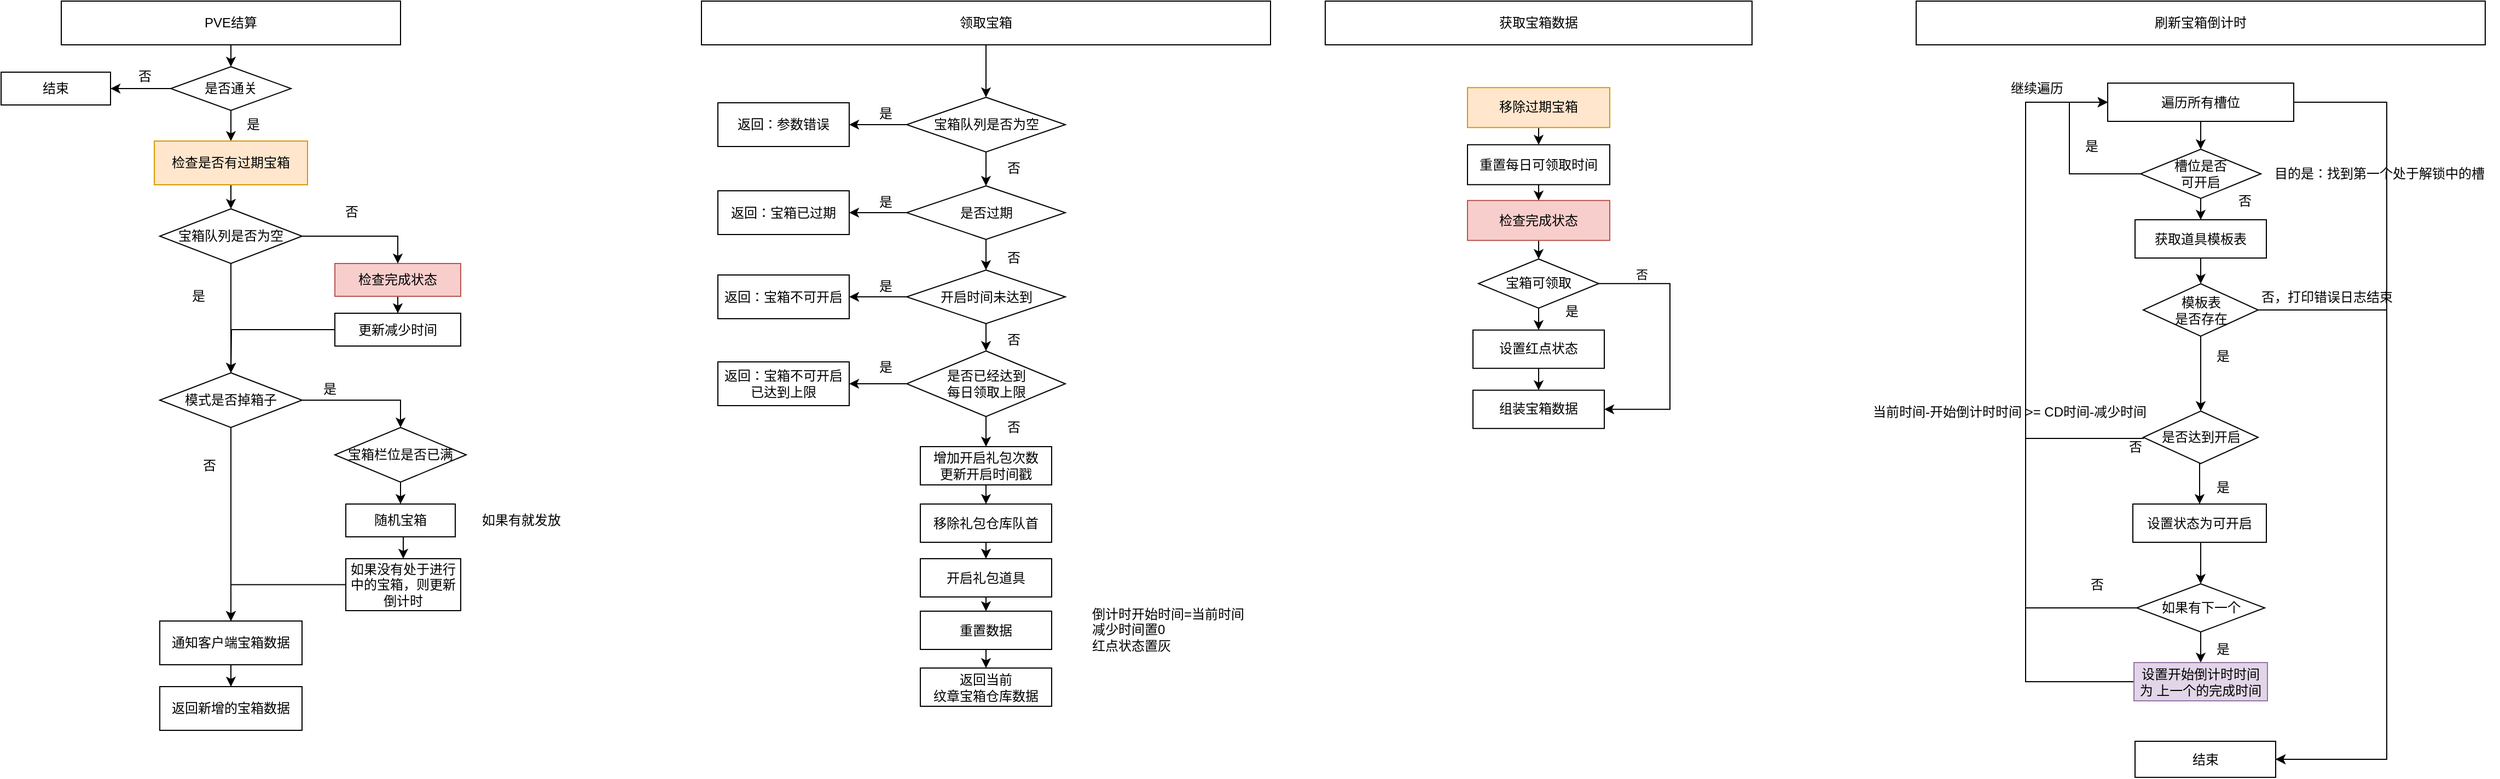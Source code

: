 <mxfile version="27.2.0">
  <diagram name="第 1 页" id="xXjs1SMjFnLauidqir4h">
    <mxGraphModel dx="1426" dy="475" grid="1" gridSize="10" guides="1" tooltips="1" connect="1" arrows="1" fold="1" page="1" pageScale="1" pageWidth="4681" pageHeight="3300" math="0" shadow="0">
      <root>
        <mxCell id="0" />
        <mxCell id="1" parent="0" />
        <mxCell id="3vJK2soGwi-nod_TVArV-18" style="edgeStyle=orthogonalEdgeStyle;rounded=0;orthogonalLoop=1;jettySize=auto;html=1;exitX=0.5;exitY=1;exitDx=0;exitDy=0;entryX=0.5;entryY=0;entryDx=0;entryDy=0;" parent="1" source="3vJK2soGwi-nod_TVArV-1" target="3vJK2soGwi-nod_TVArV-2" edge="1">
          <mxGeometry relative="1" as="geometry" />
        </mxCell>
        <mxCell id="3vJK2soGwi-nod_TVArV-1" value="PVE结算" style="rounded=0;whiteSpace=wrap;html=1;" parent="1" vertex="1">
          <mxGeometry x="255" y="120" width="310" height="40" as="geometry" />
        </mxCell>
        <mxCell id="3vJK2soGwi-nod_TVArV-17" style="edgeStyle=orthogonalEdgeStyle;rounded=0;orthogonalLoop=1;jettySize=auto;html=1;exitX=0;exitY=0.5;exitDx=0;exitDy=0;" parent="1" source="3vJK2soGwi-nod_TVArV-2" target="3vJK2soGwi-nod_TVArV-3" edge="1">
          <mxGeometry relative="1" as="geometry" />
        </mxCell>
        <mxCell id="3vJK2soGwi-nod_TVArV-22" style="edgeStyle=orthogonalEdgeStyle;rounded=0;orthogonalLoop=1;jettySize=auto;html=1;exitX=0.5;exitY=1;exitDx=0;exitDy=0;entryX=0.5;entryY=0;entryDx=0;entryDy=0;" parent="1" source="3vJK2soGwi-nod_TVArV-2" target="3vJK2soGwi-nod_TVArV-12" edge="1">
          <mxGeometry relative="1" as="geometry">
            <mxPoint x="410" y="240" as="targetPoint" />
          </mxGeometry>
        </mxCell>
        <mxCell id="3vJK2soGwi-nod_TVArV-2" value="是否通关" style="rhombus;whiteSpace=wrap;html=1;" parent="1" vertex="1">
          <mxGeometry x="355" y="180" width="110" height="40" as="geometry" />
        </mxCell>
        <mxCell id="3vJK2soGwi-nod_TVArV-3" value="结束" style="rounded=0;whiteSpace=wrap;html=1;" parent="1" vertex="1">
          <mxGeometry x="200" y="185" width="100" height="30" as="geometry" />
        </mxCell>
        <mxCell id="3vJK2soGwi-nod_TVArV-35" style="edgeStyle=orthogonalEdgeStyle;rounded=0;orthogonalLoop=1;jettySize=auto;html=1;exitX=1;exitY=0.5;exitDx=0;exitDy=0;entryX=0.5;entryY=0;entryDx=0;entryDy=0;" parent="1" source="3vJK2soGwi-nod_TVArV-8" target="3vJK2soGwi-nod_TVArV-10" edge="1">
          <mxGeometry relative="1" as="geometry" />
        </mxCell>
        <mxCell id="3vJK2soGwi-nod_TVArV-40" style="edgeStyle=orthogonalEdgeStyle;rounded=0;orthogonalLoop=1;jettySize=auto;html=1;exitX=0.5;exitY=1;exitDx=0;exitDy=0;entryX=0.5;entryY=0;entryDx=0;entryDy=0;" parent="1" source="3vJK2soGwi-nod_TVArV-8" target="3vJK2soGwi-nod_TVArV-16" edge="1">
          <mxGeometry relative="1" as="geometry" />
        </mxCell>
        <mxCell id="3vJK2soGwi-nod_TVArV-8" value="模式是否掉箱子" style="rhombus;whiteSpace=wrap;html=1;" parent="1" vertex="1">
          <mxGeometry x="345" y="460" width="130" height="50" as="geometry" />
        </mxCell>
        <mxCell id="3vJK2soGwi-nod_TVArV-38" style="edgeStyle=orthogonalEdgeStyle;rounded=0;orthogonalLoop=1;jettySize=auto;html=1;exitX=0.5;exitY=1;exitDx=0;exitDy=0;entryX=0.5;entryY=0;entryDx=0;entryDy=0;" parent="1" source="3vJK2soGwi-nod_TVArV-10" target="3vJK2soGwi-nod_TVArV-11" edge="1">
          <mxGeometry relative="1" as="geometry" />
        </mxCell>
        <mxCell id="3vJK2soGwi-nod_TVArV-10" value="宝箱栏位是否已满" style="rhombus;whiteSpace=wrap;html=1;" parent="1" vertex="1">
          <mxGeometry x="505" y="510" width="120" height="50" as="geometry" />
        </mxCell>
        <mxCell id="aFh-UL76Ssw3BHVAfv2M-2" style="edgeStyle=orthogonalEdgeStyle;rounded=0;orthogonalLoop=1;jettySize=auto;html=1;exitX=0.5;exitY=1;exitDx=0;exitDy=0;entryX=0.5;entryY=0;entryDx=0;entryDy=0;" edge="1" parent="1" source="3vJK2soGwi-nod_TVArV-11" target="aFh-UL76Ssw3BHVAfv2M-1">
          <mxGeometry relative="1" as="geometry" />
        </mxCell>
        <mxCell id="3vJK2soGwi-nod_TVArV-11" value="随机宝箱" style="rounded=0;whiteSpace=wrap;html=1;" parent="1" vertex="1">
          <mxGeometry x="515" y="580" width="100" height="30" as="geometry" />
        </mxCell>
        <mxCell id="3vJK2soGwi-nod_TVArV-28" style="edgeStyle=orthogonalEdgeStyle;rounded=0;orthogonalLoop=1;jettySize=auto;html=1;exitX=0.5;exitY=1;exitDx=0;exitDy=0;entryX=0.5;entryY=0;entryDx=0;entryDy=0;" parent="1" source="3vJK2soGwi-nod_TVArV-12" edge="1">
          <mxGeometry relative="1" as="geometry">
            <mxPoint x="410" y="310" as="targetPoint" />
          </mxGeometry>
        </mxCell>
        <mxCell id="3vJK2soGwi-nod_TVArV-12" value="检查是否有过期宝箱" style="rounded=0;whiteSpace=wrap;html=1;fillColor=#ffe6cc;strokeColor=#d79b00;" parent="1" vertex="1">
          <mxGeometry x="340" y="248" width="140" height="40" as="geometry" />
        </mxCell>
        <mxCell id="3vJK2soGwi-nod_TVArV-43" style="edgeStyle=orthogonalEdgeStyle;rounded=0;orthogonalLoop=1;jettySize=auto;html=1;exitX=0.5;exitY=1;exitDx=0;exitDy=0;" parent="1" source="3vJK2soGwi-nod_TVArV-16" target="3vJK2soGwi-nod_TVArV-21" edge="1">
          <mxGeometry relative="1" as="geometry" />
        </mxCell>
        <mxCell id="3vJK2soGwi-nod_TVArV-16" value="通知客户端宝箱数据" style="rounded=0;whiteSpace=wrap;html=1;" parent="1" vertex="1">
          <mxGeometry x="345" y="687" width="130" height="40" as="geometry" />
        </mxCell>
        <mxCell id="3vJK2soGwi-nod_TVArV-19" value="否" style="text;html=1;align=center;verticalAlign=middle;resizable=0;points=[];autosize=1;strokeColor=none;fillColor=none;" parent="1" vertex="1">
          <mxGeometry x="311" y="174" width="40" height="30" as="geometry" />
        </mxCell>
        <mxCell id="3vJK2soGwi-nod_TVArV-21" value="返回新增的宝箱数据" style="rounded=0;whiteSpace=wrap;html=1;" parent="1" vertex="1">
          <mxGeometry x="345" y="747" width="130" height="40" as="geometry" />
        </mxCell>
        <mxCell id="3vJK2soGwi-nod_TVArV-23" value="如果有就发放" style="text;html=1;align=center;verticalAlign=middle;resizable=0;points=[];autosize=1;strokeColor=none;fillColor=none;" parent="1" vertex="1">
          <mxGeometry x="625" y="580" width="100" height="30" as="geometry" />
        </mxCell>
        <mxCell id="3vJK2soGwi-nod_TVArV-24" value="是" style="text;html=1;align=center;verticalAlign=middle;resizable=0;points=[];autosize=1;strokeColor=none;fillColor=none;" parent="1" vertex="1">
          <mxGeometry x="410" y="218" width="40" height="30" as="geometry" />
        </mxCell>
        <mxCell id="aFh-UL76Ssw3BHVAfv2M-51" style="edgeStyle=orthogonalEdgeStyle;rounded=0;orthogonalLoop=1;jettySize=auto;html=1;exitX=0.5;exitY=1;exitDx=0;exitDy=0;entryX=0.5;entryY=0;entryDx=0;entryDy=0;" edge="1" parent="1" source="3vJK2soGwi-nod_TVArV-29" target="aFh-UL76Ssw3BHVAfv2M-50">
          <mxGeometry relative="1" as="geometry" />
        </mxCell>
        <mxCell id="3vJK2soGwi-nod_TVArV-29" value="检查完成状态" style="rounded=0;whiteSpace=wrap;html=1;fillColor=#f8cecc;strokeColor=#b85450;" parent="1" vertex="1">
          <mxGeometry x="505" y="360" width="115" height="30" as="geometry" />
        </mxCell>
        <mxCell id="3vJK2soGwi-nod_TVArV-32" style="edgeStyle=orthogonalEdgeStyle;rounded=0;orthogonalLoop=1;jettySize=auto;html=1;exitX=1;exitY=0.5;exitDx=0;exitDy=0;entryX=0.5;entryY=0;entryDx=0;entryDy=0;" parent="1" source="3vJK2soGwi-nod_TVArV-30" target="3vJK2soGwi-nod_TVArV-29" edge="1">
          <mxGeometry relative="1" as="geometry" />
        </mxCell>
        <mxCell id="3vJK2soGwi-nod_TVArV-33" style="edgeStyle=orthogonalEdgeStyle;rounded=0;orthogonalLoop=1;jettySize=auto;html=1;exitX=0.5;exitY=1;exitDx=0;exitDy=0;entryX=0.5;entryY=0;entryDx=0;entryDy=0;" parent="1" source="3vJK2soGwi-nod_TVArV-30" target="3vJK2soGwi-nod_TVArV-8" edge="1">
          <mxGeometry relative="1" as="geometry" />
        </mxCell>
        <mxCell id="3vJK2soGwi-nod_TVArV-30" value="宝箱队列是否为空" style="rhombus;whiteSpace=wrap;html=1;" parent="1" vertex="1">
          <mxGeometry x="345" y="310" width="130" height="50" as="geometry" />
        </mxCell>
        <mxCell id="3vJK2soGwi-nod_TVArV-36" value="否" style="text;html=1;align=center;verticalAlign=middle;resizable=0;points=[];autosize=1;strokeColor=none;fillColor=none;" parent="1" vertex="1">
          <mxGeometry x="500" y="298" width="40" height="30" as="geometry" />
        </mxCell>
        <mxCell id="3vJK2soGwi-nod_TVArV-37" value="是" style="text;html=1;align=center;verticalAlign=middle;resizable=0;points=[];autosize=1;strokeColor=none;fillColor=none;" parent="1" vertex="1">
          <mxGeometry x="360" y="375" width="40" height="30" as="geometry" />
        </mxCell>
        <mxCell id="3vJK2soGwi-nod_TVArV-41" value="是" style="text;html=1;align=center;verticalAlign=middle;resizable=0;points=[];autosize=1;strokeColor=none;fillColor=none;" parent="1" vertex="1">
          <mxGeometry x="480" y="460" width="40" height="30" as="geometry" />
        </mxCell>
        <mxCell id="3vJK2soGwi-nod_TVArV-42" value="否" style="text;html=1;align=center;verticalAlign=middle;resizable=0;points=[];autosize=1;strokeColor=none;fillColor=none;" parent="1" vertex="1">
          <mxGeometry x="370" y="530" width="40" height="30" as="geometry" />
        </mxCell>
        <mxCell id="3vJK2soGwi-nod_TVArV-44" style="edgeStyle=orthogonalEdgeStyle;rounded=0;orthogonalLoop=1;jettySize=auto;html=1;exitX=0.5;exitY=1;exitDx=0;exitDy=0;" parent="1" source="3vJK2soGwi-nod_TVArV-21" target="3vJK2soGwi-nod_TVArV-21" edge="1">
          <mxGeometry relative="1" as="geometry" />
        </mxCell>
        <mxCell id="3vJK2soGwi-nod_TVArV-62" style="edgeStyle=orthogonalEdgeStyle;rounded=0;orthogonalLoop=1;jettySize=auto;html=1;exitX=0.5;exitY=1;exitDx=0;exitDy=0;entryX=0.5;entryY=0;entryDx=0;entryDy=0;" parent="1" source="3vJK2soGwi-nod_TVArV-45" target="3vJK2soGwi-nod_TVArV-47" edge="1">
          <mxGeometry relative="1" as="geometry" />
        </mxCell>
        <mxCell id="3vJK2soGwi-nod_TVArV-45" value="领取宝箱" style="rounded=0;whiteSpace=wrap;html=1;" parent="1" vertex="1">
          <mxGeometry x="840" y="120" width="520" height="40" as="geometry" />
        </mxCell>
        <mxCell id="3vJK2soGwi-nod_TVArV-63" style="edgeStyle=orthogonalEdgeStyle;rounded=0;orthogonalLoop=1;jettySize=auto;html=1;exitX=0;exitY=0.5;exitDx=0;exitDy=0;" parent="1" source="3vJK2soGwi-nod_TVArV-47" target="3vJK2soGwi-nod_TVArV-49" edge="1">
          <mxGeometry relative="1" as="geometry" />
        </mxCell>
        <mxCell id="3vJK2soGwi-nod_TVArV-67" style="edgeStyle=orthogonalEdgeStyle;rounded=0;orthogonalLoop=1;jettySize=auto;html=1;exitX=0.5;exitY=1;exitDx=0;exitDy=0;entryX=0.5;entryY=0;entryDx=0;entryDy=0;" parent="1" source="3vJK2soGwi-nod_TVArV-47" target="3vJK2soGwi-nod_TVArV-50" edge="1">
          <mxGeometry relative="1" as="geometry" />
        </mxCell>
        <mxCell id="3vJK2soGwi-nod_TVArV-47" value="宝箱队列是否为空" style="rhombus;whiteSpace=wrap;html=1;" parent="1" vertex="1">
          <mxGeometry x="1027.5" y="208" width="145" height="50" as="geometry" />
        </mxCell>
        <mxCell id="3vJK2soGwi-nod_TVArV-49" value="返回：参数错误" style="rounded=0;whiteSpace=wrap;html=1;" parent="1" vertex="1">
          <mxGeometry x="855" y="213" width="120" height="40" as="geometry" />
        </mxCell>
        <mxCell id="3vJK2soGwi-nod_TVArV-64" style="edgeStyle=orthogonalEdgeStyle;rounded=0;orthogonalLoop=1;jettySize=auto;html=1;exitX=0;exitY=0.5;exitDx=0;exitDy=0;entryX=1;entryY=0.5;entryDx=0;entryDy=0;" parent="1" source="3vJK2soGwi-nod_TVArV-50" target="3vJK2soGwi-nod_TVArV-51" edge="1">
          <mxGeometry relative="1" as="geometry" />
        </mxCell>
        <mxCell id="3vJK2soGwi-nod_TVArV-68" style="edgeStyle=orthogonalEdgeStyle;rounded=0;orthogonalLoop=1;jettySize=auto;html=1;exitX=0.5;exitY=1;exitDx=0;exitDy=0;entryX=0.5;entryY=0;entryDx=0;entryDy=0;" parent="1" source="3vJK2soGwi-nod_TVArV-50" target="3vJK2soGwi-nod_TVArV-52" edge="1">
          <mxGeometry relative="1" as="geometry" />
        </mxCell>
        <mxCell id="3vJK2soGwi-nod_TVArV-50" value="是否过期" style="rhombus;whiteSpace=wrap;html=1;" parent="1" vertex="1">
          <mxGeometry x="1027.5" y="289" width="145" height="49" as="geometry" />
        </mxCell>
        <mxCell id="3vJK2soGwi-nod_TVArV-51" value="返回：宝箱已过期" style="rounded=0;whiteSpace=wrap;html=1;" parent="1" vertex="1">
          <mxGeometry x="855" y="293.5" width="120" height="40" as="geometry" />
        </mxCell>
        <mxCell id="3vJK2soGwi-nod_TVArV-65" style="edgeStyle=orthogonalEdgeStyle;rounded=0;orthogonalLoop=1;jettySize=auto;html=1;exitX=0;exitY=0.5;exitDx=0;exitDy=0;entryX=1;entryY=0.5;entryDx=0;entryDy=0;" parent="1" source="3vJK2soGwi-nod_TVArV-52" target="3vJK2soGwi-nod_TVArV-53" edge="1">
          <mxGeometry relative="1" as="geometry" />
        </mxCell>
        <mxCell id="3vJK2soGwi-nod_TVArV-69" style="edgeStyle=orthogonalEdgeStyle;rounded=0;orthogonalLoop=1;jettySize=auto;html=1;exitX=0.5;exitY=1;exitDx=0;exitDy=0;" parent="1" source="3vJK2soGwi-nod_TVArV-52" target="3vJK2soGwi-nod_TVArV-54" edge="1">
          <mxGeometry relative="1" as="geometry" />
        </mxCell>
        <mxCell id="3vJK2soGwi-nod_TVArV-52" value="开启时间未达到" style="rhombus;whiteSpace=wrap;html=1;" parent="1" vertex="1">
          <mxGeometry x="1027.5" y="366" width="145" height="49" as="geometry" />
        </mxCell>
        <mxCell id="3vJK2soGwi-nod_TVArV-53" value="返回：宝箱不可开启" style="rounded=0;whiteSpace=wrap;html=1;" parent="1" vertex="1">
          <mxGeometry x="855" y="370.5" width="120" height="40" as="geometry" />
        </mxCell>
        <mxCell id="3vJK2soGwi-nod_TVArV-66" style="edgeStyle=orthogonalEdgeStyle;rounded=0;orthogonalLoop=1;jettySize=auto;html=1;exitX=0;exitY=0.5;exitDx=0;exitDy=0;entryX=1;entryY=0.5;entryDx=0;entryDy=0;" parent="1" source="3vJK2soGwi-nod_TVArV-54" target="3vJK2soGwi-nod_TVArV-55" edge="1">
          <mxGeometry relative="1" as="geometry" />
        </mxCell>
        <mxCell id="3vJK2soGwi-nod_TVArV-70" value="" style="edgeStyle=orthogonalEdgeStyle;rounded=0;orthogonalLoop=1;jettySize=auto;html=1;" parent="1" source="3vJK2soGwi-nod_TVArV-54" target="3vJK2soGwi-nod_TVArV-60" edge="1">
          <mxGeometry relative="1" as="geometry" />
        </mxCell>
        <mxCell id="3vJK2soGwi-nod_TVArV-54" value="是否已经达到&lt;div&gt;每日领取上限&lt;/div&gt;" style="rhombus;whiteSpace=wrap;html=1;" parent="1" vertex="1">
          <mxGeometry x="1027.5" y="440" width="145" height="60" as="geometry" />
        </mxCell>
        <mxCell id="3vJK2soGwi-nod_TVArV-55" value="返回：宝箱不可开启&lt;div&gt;已达到上限&lt;/div&gt;" style="rounded=0;whiteSpace=wrap;html=1;" parent="1" vertex="1">
          <mxGeometry x="855" y="450" width="120" height="40" as="geometry" />
        </mxCell>
        <mxCell id="3vJK2soGwi-nod_TVArV-73" style="edgeStyle=orthogonalEdgeStyle;rounded=0;orthogonalLoop=1;jettySize=auto;html=1;exitX=0.5;exitY=1;exitDx=0;exitDy=0;entryX=0.5;entryY=0;entryDx=0;entryDy=0;" parent="1" source="3vJK2soGwi-nod_TVArV-56" target="3vJK2soGwi-nod_TVArV-58" edge="1">
          <mxGeometry relative="1" as="geometry" />
        </mxCell>
        <mxCell id="3vJK2soGwi-nod_TVArV-56" value="开启礼包道具" style="rounded=0;whiteSpace=wrap;html=1;" parent="1" vertex="1">
          <mxGeometry x="1040" y="630" width="120" height="35" as="geometry" />
        </mxCell>
        <mxCell id="3vJK2soGwi-nod_TVArV-72" style="edgeStyle=orthogonalEdgeStyle;rounded=0;orthogonalLoop=1;jettySize=auto;html=1;exitX=0.5;exitY=1;exitDx=0;exitDy=0;entryX=0.5;entryY=0;entryDx=0;entryDy=0;" parent="1" source="3vJK2soGwi-nod_TVArV-57" target="3vJK2soGwi-nod_TVArV-56" edge="1">
          <mxGeometry relative="1" as="geometry" />
        </mxCell>
        <mxCell id="3vJK2soGwi-nod_TVArV-57" value="移除礼包仓库队首" style="rounded=0;whiteSpace=wrap;html=1;" parent="1" vertex="1">
          <mxGeometry x="1040" y="580" width="120" height="35" as="geometry" />
        </mxCell>
        <mxCell id="3vJK2soGwi-nod_TVArV-74" style="edgeStyle=orthogonalEdgeStyle;rounded=0;orthogonalLoop=1;jettySize=auto;html=1;exitX=0.5;exitY=1;exitDx=0;exitDy=0;entryX=0.5;entryY=0;entryDx=0;entryDy=0;" parent="1" source="3vJK2soGwi-nod_TVArV-58" target="3vJK2soGwi-nod_TVArV-61" edge="1">
          <mxGeometry relative="1" as="geometry" />
        </mxCell>
        <mxCell id="3vJK2soGwi-nod_TVArV-58" value="重置数据" style="rounded=0;whiteSpace=wrap;html=1;" parent="1" vertex="1">
          <mxGeometry x="1040" y="678" width="120" height="35" as="geometry" />
        </mxCell>
        <mxCell id="3vJK2soGwi-nod_TVArV-59" value="倒计时开始时间=当前时间&lt;div&gt;减少时间置0&lt;/div&gt;&lt;div&gt;红点状态置灰&lt;/div&gt;" style="text;html=1;align=left;verticalAlign=middle;resizable=0;points=[];autosize=1;strokeColor=none;fillColor=none;" parent="1" vertex="1">
          <mxGeometry x="1195" y="665" width="160" height="60" as="geometry" />
        </mxCell>
        <mxCell id="3vJK2soGwi-nod_TVArV-71" style="edgeStyle=orthogonalEdgeStyle;rounded=0;orthogonalLoop=1;jettySize=auto;html=1;exitX=0.5;exitY=1;exitDx=0;exitDy=0;entryX=0.5;entryY=0;entryDx=0;entryDy=0;" parent="1" source="3vJK2soGwi-nod_TVArV-60" target="3vJK2soGwi-nod_TVArV-57" edge="1">
          <mxGeometry relative="1" as="geometry" />
        </mxCell>
        <mxCell id="3vJK2soGwi-nod_TVArV-60" value="增加开启礼包次数&lt;div&gt;更新开启时间戳&lt;/div&gt;" style="rounded=0;whiteSpace=wrap;html=1;" parent="1" vertex="1">
          <mxGeometry x="1040" y="527.5" width="120" height="35" as="geometry" />
        </mxCell>
        <mxCell id="3vJK2soGwi-nod_TVArV-61" value="返回当前&lt;div&gt;纹章宝箱&lt;span style=&quot;background-color: transparent; color: light-dark(rgb(0, 0, 0), rgb(255, 255, 255));&quot;&gt;仓库数据&lt;/span&gt;&lt;/div&gt;" style="rounded=0;whiteSpace=wrap;html=1;" parent="1" vertex="1">
          <mxGeometry x="1040" y="730" width="120" height="35" as="geometry" />
        </mxCell>
        <mxCell id="3vJK2soGwi-nod_TVArV-75" value="是" style="text;html=1;align=center;verticalAlign=middle;resizable=0;points=[];autosize=1;strokeColor=none;fillColor=none;" parent="1" vertex="1">
          <mxGeometry x="987.5" y="208" width="40" height="30" as="geometry" />
        </mxCell>
        <mxCell id="3vJK2soGwi-nod_TVArV-76" value="是" style="text;html=1;align=center;verticalAlign=middle;resizable=0;points=[];autosize=1;strokeColor=none;fillColor=none;" parent="1" vertex="1">
          <mxGeometry x="987.5" y="289" width="40" height="30" as="geometry" />
        </mxCell>
        <mxCell id="3vJK2soGwi-nod_TVArV-77" value="是" style="text;html=1;align=center;verticalAlign=middle;resizable=0;points=[];autosize=1;strokeColor=none;fillColor=none;" parent="1" vertex="1">
          <mxGeometry x="987.5" y="366" width="40" height="30" as="geometry" />
        </mxCell>
        <mxCell id="3vJK2soGwi-nod_TVArV-78" value="是" style="text;html=1;align=center;verticalAlign=middle;resizable=0;points=[];autosize=1;strokeColor=none;fillColor=none;" parent="1" vertex="1">
          <mxGeometry x="987.5" y="440" width="40" height="30" as="geometry" />
        </mxCell>
        <mxCell id="3vJK2soGwi-nod_TVArV-79" value="否" style="text;html=1;align=center;verticalAlign=middle;resizable=0;points=[];autosize=1;strokeColor=none;fillColor=none;" parent="1" vertex="1">
          <mxGeometry x="1105" y="258" width="40" height="30" as="geometry" />
        </mxCell>
        <mxCell id="3vJK2soGwi-nod_TVArV-80" value="否" style="text;html=1;align=center;verticalAlign=middle;resizable=0;points=[];autosize=1;strokeColor=none;fillColor=none;" parent="1" vertex="1">
          <mxGeometry x="1105" y="340" width="40" height="30" as="geometry" />
        </mxCell>
        <mxCell id="3vJK2soGwi-nod_TVArV-81" value="否" style="text;html=1;align=center;verticalAlign=middle;resizable=0;points=[];autosize=1;strokeColor=none;fillColor=none;" parent="1" vertex="1">
          <mxGeometry x="1105" y="415" width="40" height="30" as="geometry" />
        </mxCell>
        <mxCell id="3vJK2soGwi-nod_TVArV-82" value="否" style="text;html=1;align=center;verticalAlign=middle;resizable=0;points=[];autosize=1;strokeColor=none;fillColor=none;" parent="1" vertex="1">
          <mxGeometry x="1105" y="495" width="40" height="30" as="geometry" />
        </mxCell>
        <mxCell id="3vJK2soGwi-nod_TVArV-83" value="获取宝箱数据" style="rounded=0;whiteSpace=wrap;html=1;" parent="1" vertex="1">
          <mxGeometry x="1410" y="120" width="390" height="40" as="geometry" />
        </mxCell>
        <mxCell id="3vJK2soGwi-nod_TVArV-111" style="edgeStyle=orthogonalEdgeStyle;rounded=0;orthogonalLoop=1;jettySize=auto;html=1;exitX=0.5;exitY=1;exitDx=0;exitDy=0;entryX=0.5;entryY=0;entryDx=0;entryDy=0;" parent="1" source="3vJK2soGwi-nod_TVArV-87" target="3vJK2soGwi-nod_TVArV-110" edge="1">
          <mxGeometry relative="1" as="geometry" />
        </mxCell>
        <mxCell id="3vJK2soGwi-nod_TVArV-87" value="移除过期宝箱" style="rounded=0;whiteSpace=wrap;html=1;fillColor=#ffe6cc;strokeColor=#d79b00;" parent="1" vertex="1">
          <mxGeometry x="1540" y="199.13" width="130" height="36.5" as="geometry" />
        </mxCell>
        <mxCell id="3vJK2soGwi-nod_TVArV-93" style="edgeStyle=orthogonalEdgeStyle;rounded=0;orthogonalLoop=1;jettySize=auto;html=1;exitX=0.5;exitY=1;exitDx=0;exitDy=0;entryX=0.5;entryY=0;entryDx=0;entryDy=0;" parent="1" source="3vJK2soGwi-nod_TVArV-88" target="3vJK2soGwi-nod_TVArV-89" edge="1">
          <mxGeometry relative="1" as="geometry" />
        </mxCell>
        <mxCell id="3vJK2soGwi-nod_TVArV-88" value="检查完成状态" style="rounded=0;whiteSpace=wrap;html=1;fillColor=#f8cecc;strokeColor=#b85450;" parent="1" vertex="1">
          <mxGeometry x="1540" y="302.38" width="130" height="36.5" as="geometry" />
        </mxCell>
        <mxCell id="3vJK2soGwi-nod_TVArV-95" style="edgeStyle=orthogonalEdgeStyle;rounded=0;orthogonalLoop=1;jettySize=auto;html=1;exitX=0.5;exitY=1;exitDx=0;exitDy=0;entryX=0.5;entryY=0;entryDx=0;entryDy=0;" parent="1" target="3vJK2soGwi-nod_TVArV-90" edge="1">
          <mxGeometry relative="1" as="geometry">
            <mxPoint x="1605" y="385.88" as="sourcePoint" />
          </mxGeometry>
        </mxCell>
        <mxCell id="3vJK2soGwi-nod_TVArV-97" style="edgeStyle=orthogonalEdgeStyle;rounded=0;orthogonalLoop=1;jettySize=auto;html=1;exitX=1;exitY=0.5;exitDx=0;exitDy=0;entryX=1;entryY=0.5;entryDx=0;entryDy=0;" parent="1" source="3vJK2soGwi-nod_TVArV-89" target="3vJK2soGwi-nod_TVArV-91" edge="1">
          <mxGeometry relative="1" as="geometry">
            <Array as="points">
              <mxPoint x="1725" y="378.88" />
              <mxPoint x="1725" y="493.88" />
            </Array>
          </mxGeometry>
        </mxCell>
        <mxCell id="3vJK2soGwi-nod_TVArV-98" value="否" style="edgeLabel;html=1;align=center;verticalAlign=middle;resizable=0;points=[];" parent="3vJK2soGwi-nod_TVArV-97" vertex="1" connectable="0">
          <mxGeometry x="-0.675" y="10" relative="1" as="geometry">
            <mxPoint y="1" as="offset" />
          </mxGeometry>
        </mxCell>
        <mxCell id="3vJK2soGwi-nod_TVArV-89" value="宝箱可领取" style="rhombus;whiteSpace=wrap;html=1;" parent="1" vertex="1">
          <mxGeometry x="1550" y="355.88" width="110" height="45" as="geometry" />
        </mxCell>
        <mxCell id="3vJK2soGwi-nod_TVArV-96" style="edgeStyle=orthogonalEdgeStyle;rounded=0;orthogonalLoop=1;jettySize=auto;html=1;exitX=0.5;exitY=1;exitDx=0;exitDy=0;entryX=0.5;entryY=0;entryDx=0;entryDy=0;" parent="1" source="3vJK2soGwi-nod_TVArV-90" target="3vJK2soGwi-nod_TVArV-91" edge="1">
          <mxGeometry relative="1" as="geometry" />
        </mxCell>
        <mxCell id="3vJK2soGwi-nod_TVArV-90" value="设置红点状态" style="rounded=0;whiteSpace=wrap;html=1;" parent="1" vertex="1">
          <mxGeometry x="1545" y="420.88" width="120" height="35" as="geometry" />
        </mxCell>
        <mxCell id="3vJK2soGwi-nod_TVArV-91" value="组装宝箱数据" style="rounded=0;whiteSpace=wrap;html=1;" parent="1" vertex="1">
          <mxGeometry x="1545" y="475.88" width="120" height="35" as="geometry" />
        </mxCell>
        <mxCell id="3vJK2soGwi-nod_TVArV-99" value="是" style="text;html=1;align=center;verticalAlign=middle;resizable=0;points=[];autosize=1;strokeColor=none;fillColor=none;" parent="1" vertex="1">
          <mxGeometry x="1615" y="388.88" width="40" height="30" as="geometry" />
        </mxCell>
        <mxCell id="3vJK2soGwi-nod_TVArV-112" style="edgeStyle=orthogonalEdgeStyle;rounded=0;orthogonalLoop=1;jettySize=auto;html=1;exitX=0.5;exitY=1;exitDx=0;exitDy=0;entryX=0.5;entryY=0;entryDx=0;entryDy=0;" parent="1" source="3vJK2soGwi-nod_TVArV-110" target="3vJK2soGwi-nod_TVArV-88" edge="1">
          <mxGeometry relative="1" as="geometry" />
        </mxCell>
        <mxCell id="3vJK2soGwi-nod_TVArV-110" value="重置每日可领取时间" style="rounded=0;whiteSpace=wrap;html=1;" parent="1" vertex="1">
          <mxGeometry x="1540" y="251.38" width="130" height="36.5" as="geometry" />
        </mxCell>
        <mxCell id="aFh-UL76Ssw3BHVAfv2M-4" value="" style="edgeStyle=orthogonalEdgeStyle;rounded=0;orthogonalLoop=1;jettySize=auto;html=1;" edge="1" parent="1" source="aFh-UL76Ssw3BHVAfv2M-1" target="3vJK2soGwi-nod_TVArV-16">
          <mxGeometry relative="1" as="geometry" />
        </mxCell>
        <mxCell id="aFh-UL76Ssw3BHVAfv2M-1" value="如果没有处于进行中的宝箱，则更新倒计时" style="rounded=0;whiteSpace=wrap;html=1;" vertex="1" parent="1">
          <mxGeometry x="515" y="630" width="105" height="47.5" as="geometry" />
        </mxCell>
        <mxCell id="aFh-UL76Ssw3BHVAfv2M-5" value="刷新宝箱倒计时" style="rounded=0;whiteSpace=wrap;html=1;" vertex="1" parent="1">
          <mxGeometry x="1950" y="120" width="520" height="40" as="geometry" />
        </mxCell>
        <mxCell id="aFh-UL76Ssw3BHVAfv2M-19" style="edgeStyle=orthogonalEdgeStyle;rounded=0;orthogonalLoop=1;jettySize=auto;html=1;exitX=0.5;exitY=1;exitDx=0;exitDy=0;entryX=0.5;entryY=0;entryDx=0;entryDy=0;" edge="1" parent="1" source="aFh-UL76Ssw3BHVAfv2M-6" target="aFh-UL76Ssw3BHVAfv2M-7">
          <mxGeometry relative="1" as="geometry" />
        </mxCell>
        <mxCell id="aFh-UL76Ssw3BHVAfv2M-49" value="" style="edgeStyle=orthogonalEdgeStyle;rounded=0;orthogonalLoop=1;jettySize=auto;html=1;entryX=1;entryY=0.5;entryDx=0;entryDy=0;" edge="1" parent="1" source="aFh-UL76Ssw3BHVAfv2M-6" target="aFh-UL76Ssw3BHVAfv2M-29">
          <mxGeometry relative="1" as="geometry">
            <Array as="points">
              <mxPoint x="2380" y="213" />
              <mxPoint x="2380" y="814" />
            </Array>
          </mxGeometry>
        </mxCell>
        <mxCell id="aFh-UL76Ssw3BHVAfv2M-6" value="遍历所有槽位" style="rounded=0;whiteSpace=wrap;html=1;" vertex="1" parent="1">
          <mxGeometry x="2125" y="195" width="170" height="35" as="geometry" />
        </mxCell>
        <mxCell id="aFh-UL76Ssw3BHVAfv2M-20" style="edgeStyle=orthogonalEdgeStyle;rounded=0;orthogonalLoop=1;jettySize=auto;html=1;exitX=0.5;exitY=1;exitDx=0;exitDy=0;" edge="1" parent="1" source="aFh-UL76Ssw3BHVAfv2M-7" target="aFh-UL76Ssw3BHVAfv2M-9">
          <mxGeometry relative="1" as="geometry" />
        </mxCell>
        <mxCell id="aFh-UL76Ssw3BHVAfv2M-22" style="edgeStyle=orthogonalEdgeStyle;rounded=0;orthogonalLoop=1;jettySize=auto;html=1;exitX=0;exitY=0.5;exitDx=0;exitDy=0;entryX=0;entryY=0.5;entryDx=0;entryDy=0;" edge="1" parent="1" source="aFh-UL76Ssw3BHVAfv2M-7" target="aFh-UL76Ssw3BHVAfv2M-6">
          <mxGeometry relative="1" as="geometry">
            <Array as="points">
              <mxPoint x="2090" y="278" />
              <mxPoint x="2090" y="213" />
            </Array>
          </mxGeometry>
        </mxCell>
        <mxCell id="aFh-UL76Ssw3BHVAfv2M-7" value="槽位是否&lt;div&gt;可开启&lt;/div&gt;" style="rhombus;whiteSpace=wrap;html=1;" vertex="1" parent="1">
          <mxGeometry x="2155" y="255.5" width="110" height="45" as="geometry" />
        </mxCell>
        <mxCell id="aFh-UL76Ssw3BHVAfv2M-26" style="edgeStyle=orthogonalEdgeStyle;rounded=0;orthogonalLoop=1;jettySize=auto;html=1;exitX=0.5;exitY=1;exitDx=0;exitDy=0;entryX=0.5;entryY=0;entryDx=0;entryDy=0;" edge="1" parent="1" source="aFh-UL76Ssw3BHVAfv2M-9" target="aFh-UL76Ssw3BHVAfv2M-10">
          <mxGeometry relative="1" as="geometry" />
        </mxCell>
        <mxCell id="aFh-UL76Ssw3BHVAfv2M-9" value="获取道具模板表" style="rounded=0;whiteSpace=wrap;html=1;" vertex="1" parent="1">
          <mxGeometry x="2150" y="320" width="120" height="35" as="geometry" />
        </mxCell>
        <mxCell id="aFh-UL76Ssw3BHVAfv2M-27" style="edgeStyle=orthogonalEdgeStyle;rounded=0;orthogonalLoop=1;jettySize=auto;html=1;exitX=0.5;exitY=1;exitDx=0;exitDy=0;" edge="1" parent="1" source="aFh-UL76Ssw3BHVAfv2M-10" target="aFh-UL76Ssw3BHVAfv2M-14">
          <mxGeometry relative="1" as="geometry">
            <mxPoint x="2210" y="452" as="targetPoint" />
            <Array as="points">
              <mxPoint x="2210" y="500" />
              <mxPoint x="2210" y="500" />
            </Array>
          </mxGeometry>
        </mxCell>
        <mxCell id="aFh-UL76Ssw3BHVAfv2M-28" style="edgeStyle=orthogonalEdgeStyle;rounded=0;orthogonalLoop=1;jettySize=auto;html=1;exitX=1;exitY=0.5;exitDx=0;exitDy=0;entryX=1;entryY=0.5;entryDx=0;entryDy=0;" edge="1" parent="1" source="aFh-UL76Ssw3BHVAfv2M-10" target="aFh-UL76Ssw3BHVAfv2M-29">
          <mxGeometry relative="1" as="geometry">
            <mxPoint x="2510" y="420" as="targetPoint" />
            <Array as="points">
              <mxPoint x="2380" y="403" />
              <mxPoint x="2380" y="814" />
            </Array>
          </mxGeometry>
        </mxCell>
        <mxCell id="aFh-UL76Ssw3BHVAfv2M-10" value="模板表&lt;div&gt;是否存在&lt;/div&gt;" style="rhombus;whiteSpace=wrap;html=1;" vertex="1" parent="1">
          <mxGeometry x="2157.5" y="378.5" width="105" height="48" as="geometry" />
        </mxCell>
        <mxCell id="aFh-UL76Ssw3BHVAfv2M-36" style="edgeStyle=orthogonalEdgeStyle;rounded=0;orthogonalLoop=1;jettySize=auto;html=1;exitX=0.5;exitY=1;exitDx=0;exitDy=0;entryX=0.5;entryY=0;entryDx=0;entryDy=0;" edge="1" parent="1" source="aFh-UL76Ssw3BHVAfv2M-14" target="aFh-UL76Ssw3BHVAfv2M-15">
          <mxGeometry relative="1" as="geometry" />
        </mxCell>
        <mxCell id="aFh-UL76Ssw3BHVAfv2M-53" style="edgeStyle=orthogonalEdgeStyle;rounded=0;orthogonalLoop=1;jettySize=auto;html=1;exitX=0;exitY=0.5;exitDx=0;exitDy=0;entryX=0;entryY=0.5;entryDx=0;entryDy=0;" edge="1" parent="1" source="aFh-UL76Ssw3BHVAfv2M-14" target="aFh-UL76Ssw3BHVAfv2M-6">
          <mxGeometry relative="1" as="geometry">
            <Array as="points">
              <mxPoint x="2158" y="520" />
              <mxPoint x="2050" y="520" />
              <mxPoint x="2050" y="213" />
            </Array>
          </mxGeometry>
        </mxCell>
        <mxCell id="aFh-UL76Ssw3BHVAfv2M-14" value="是否达到开启" style="rhombus;whiteSpace=wrap;html=1;" vertex="1" parent="1">
          <mxGeometry x="2157.5" y="495" width="105" height="48" as="geometry" />
        </mxCell>
        <mxCell id="aFh-UL76Ssw3BHVAfv2M-40" style="edgeStyle=orthogonalEdgeStyle;rounded=0;orthogonalLoop=1;jettySize=auto;html=1;exitX=0.5;exitY=1;exitDx=0;exitDy=0;entryX=0.5;entryY=0;entryDx=0;entryDy=0;" edge="1" parent="1" source="aFh-UL76Ssw3BHVAfv2M-15" target="aFh-UL76Ssw3BHVAfv2M-17">
          <mxGeometry relative="1" as="geometry" />
        </mxCell>
        <mxCell id="aFh-UL76Ssw3BHVAfv2M-15" value="设置状态为可开启" style="rounded=0;whiteSpace=wrap;html=1;" vertex="1" parent="1">
          <mxGeometry x="2148" y="580" width="122" height="35" as="geometry" />
        </mxCell>
        <mxCell id="aFh-UL76Ssw3BHVAfv2M-41" style="edgeStyle=orthogonalEdgeStyle;rounded=0;orthogonalLoop=1;jettySize=auto;html=1;exitX=0.5;exitY=1;exitDx=0;exitDy=0;" edge="1" parent="1" source="aFh-UL76Ssw3BHVAfv2M-17" target="aFh-UL76Ssw3BHVAfv2M-18">
          <mxGeometry relative="1" as="geometry" />
        </mxCell>
        <mxCell id="aFh-UL76Ssw3BHVAfv2M-55" style="edgeStyle=orthogonalEdgeStyle;rounded=0;orthogonalLoop=1;jettySize=auto;html=1;exitX=0;exitY=0.5;exitDx=0;exitDy=0;entryX=0;entryY=0.5;entryDx=0;entryDy=0;" edge="1" parent="1" source="aFh-UL76Ssw3BHVAfv2M-17" target="aFh-UL76Ssw3BHVAfv2M-6">
          <mxGeometry relative="1" as="geometry">
            <Array as="points">
              <mxPoint x="2050" y="675" />
              <mxPoint x="2050" y="213" />
            </Array>
          </mxGeometry>
        </mxCell>
        <mxCell id="aFh-UL76Ssw3BHVAfv2M-17" value="如果有下一个" style="rhombus;whiteSpace=wrap;html=1;" vertex="1" parent="1">
          <mxGeometry x="2151.5" y="653" width="117" height="44" as="geometry" />
        </mxCell>
        <mxCell id="aFh-UL76Ssw3BHVAfv2M-47" style="edgeStyle=orthogonalEdgeStyle;rounded=0;orthogonalLoop=1;jettySize=auto;html=1;entryX=0;entryY=0.5;entryDx=0;entryDy=0;" edge="1" parent="1" source="aFh-UL76Ssw3BHVAfv2M-18" target="aFh-UL76Ssw3BHVAfv2M-6">
          <mxGeometry relative="1" as="geometry">
            <Array as="points">
              <mxPoint x="2050" y="743" />
              <mxPoint x="2050" y="213" />
            </Array>
          </mxGeometry>
        </mxCell>
        <mxCell id="aFh-UL76Ssw3BHVAfv2M-18" value="设置开始倒计时时间&lt;div&gt;为 上一个的完成时间&lt;/div&gt;" style="rounded=0;whiteSpace=wrap;html=1;fillColor=#e1d5e7;strokeColor=#9673a6;" vertex="1" parent="1">
          <mxGeometry x="2149" y="725" width="122" height="35" as="geometry" />
        </mxCell>
        <mxCell id="aFh-UL76Ssw3BHVAfv2M-23" value="是" style="text;html=1;align=center;verticalAlign=middle;resizable=0;points=[];autosize=1;strokeColor=none;fillColor=none;" vertex="1" parent="1">
          <mxGeometry x="2090" y="238" width="40" height="30" as="geometry" />
        </mxCell>
        <mxCell id="aFh-UL76Ssw3BHVAfv2M-24" value="否" style="text;html=1;align=center;verticalAlign=middle;resizable=0;points=[];autosize=1;strokeColor=none;fillColor=none;" vertex="1" parent="1">
          <mxGeometry x="2230" y="288" width="40" height="30" as="geometry" />
        </mxCell>
        <mxCell id="aFh-UL76Ssw3BHVAfv2M-25" value="目的是：找到第一个处于解锁中的槽" style="text;html=1;align=center;verticalAlign=middle;resizable=0;points=[];autosize=1;strokeColor=none;fillColor=none;" vertex="1" parent="1">
          <mxGeometry x="2262.5" y="263" width="220" height="30" as="geometry" />
        </mxCell>
        <mxCell id="aFh-UL76Ssw3BHVAfv2M-29" value="结束" style="whiteSpace=wrap;html=1;" vertex="1" parent="1">
          <mxGeometry x="2150" y="797" width="128.5" height="33" as="geometry" />
        </mxCell>
        <mxCell id="aFh-UL76Ssw3BHVAfv2M-30" value="否，打印错误日志结束" style="text;html=1;align=center;verticalAlign=middle;resizable=0;points=[];autosize=1;strokeColor=none;fillColor=none;" vertex="1" parent="1">
          <mxGeometry x="2255" y="375.5" width="140" height="30" as="geometry" />
        </mxCell>
        <mxCell id="aFh-UL76Ssw3BHVAfv2M-31" value="是" style="text;html=1;align=center;verticalAlign=middle;resizable=0;points=[];autosize=1;strokeColor=none;fillColor=none;" vertex="1" parent="1">
          <mxGeometry x="2210" y="430" width="40" height="30" as="geometry" />
        </mxCell>
        <mxCell id="aFh-UL76Ssw3BHVAfv2M-38" value="是" style="text;html=1;align=center;verticalAlign=middle;resizable=0;points=[];autosize=1;strokeColor=none;fillColor=none;" vertex="1" parent="1">
          <mxGeometry x="2210" y="550" width="40" height="30" as="geometry" />
        </mxCell>
        <mxCell id="aFh-UL76Ssw3BHVAfv2M-44" value="是" style="text;html=1;align=center;verticalAlign=middle;resizable=0;points=[];autosize=1;strokeColor=none;fillColor=none;" vertex="1" parent="1">
          <mxGeometry x="2210" y="698" width="40" height="30" as="geometry" />
        </mxCell>
        <mxCell id="aFh-UL76Ssw3BHVAfv2M-46" value="当前时间-开始倒计时时间 &amp;gt;= CD时间-减少时间" style="text;html=1;align=center;verticalAlign=middle;resizable=0;points=[];autosize=1;strokeColor=none;fillColor=none;" vertex="1" parent="1">
          <mxGeometry x="1900" y="480.88" width="270" height="30" as="geometry" />
        </mxCell>
        <mxCell id="aFh-UL76Ssw3BHVAfv2M-48" value="继续遍历" style="text;html=1;align=center;verticalAlign=middle;resizable=0;points=[];autosize=1;strokeColor=none;fillColor=none;" vertex="1" parent="1">
          <mxGeometry x="2025" y="185" width="70" height="30" as="geometry" />
        </mxCell>
        <mxCell id="aFh-UL76Ssw3BHVAfv2M-52" style="edgeStyle=orthogonalEdgeStyle;rounded=0;orthogonalLoop=1;jettySize=auto;html=1;" edge="1" parent="1" source="aFh-UL76Ssw3BHVAfv2M-50">
          <mxGeometry relative="1" as="geometry">
            <mxPoint x="410" y="460" as="targetPoint" />
          </mxGeometry>
        </mxCell>
        <mxCell id="aFh-UL76Ssw3BHVAfv2M-50" value="更新减少时间" style="whiteSpace=wrap;html=1;" vertex="1" parent="1">
          <mxGeometry x="505" y="405.5" width="115" height="30" as="geometry" />
        </mxCell>
        <mxCell id="aFh-UL76Ssw3BHVAfv2M-54" value="否" style="text;html=1;align=center;verticalAlign=middle;resizable=0;points=[];autosize=1;strokeColor=none;fillColor=none;" vertex="1" parent="1">
          <mxGeometry x="2130" y="513" width="40" height="30" as="geometry" />
        </mxCell>
        <mxCell id="aFh-UL76Ssw3BHVAfv2M-56" value="否" style="text;html=1;align=center;verticalAlign=middle;resizable=0;points=[];autosize=1;strokeColor=none;fillColor=none;" vertex="1" parent="1">
          <mxGeometry x="2095" y="638.75" width="40" height="30" as="geometry" />
        </mxCell>
      </root>
    </mxGraphModel>
  </diagram>
</mxfile>
